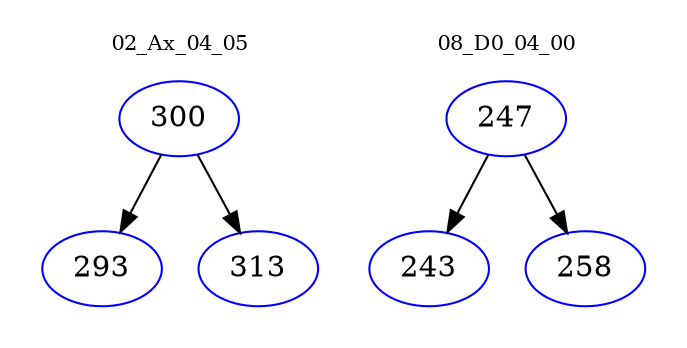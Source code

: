 digraph{
subgraph cluster_0 {
color = white
label = "02_Ax_04_05";
fontsize=10;
T0_300 [label="300", color="blue"]
T0_300 -> T0_293 [color="black"]
T0_293 [label="293", color="blue"]
T0_300 -> T0_313 [color="black"]
T0_313 [label="313", color="blue"]
}
subgraph cluster_1 {
color = white
label = "08_D0_04_00";
fontsize=10;
T1_247 [label="247", color="blue"]
T1_247 -> T1_243 [color="black"]
T1_243 [label="243", color="blue"]
T1_247 -> T1_258 [color="black"]
T1_258 [label="258", color="blue"]
}
}
